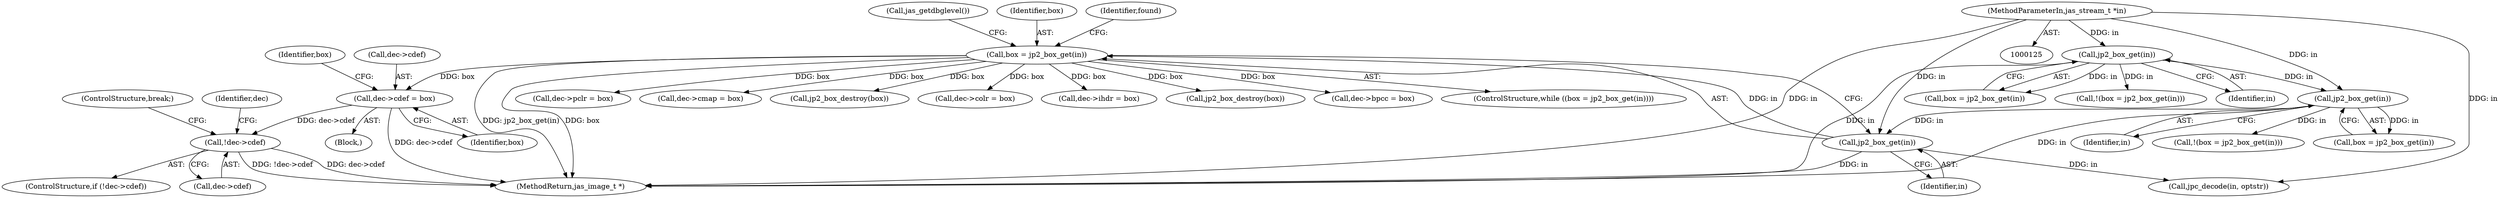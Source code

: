 digraph "0_jasper_d42b2388f7f8e0332c846675133acea151fc557a_33@pointer" {
"1000290" [label="(Call,!dec->cdef)"];
"1000295" [label="(Call,dec->cdef = box)"];
"1000229" [label="(Call,box = jp2_box_get(in))"];
"1000231" [label="(Call,jp2_box_get(in))"];
"1000206" [label="(Call,jp2_box_get(in))"];
"1000167" [label="(Call,jp2_box_get(in))"];
"1000126" [label="(MethodParameterIn,jas_stream_t *in)"];
"1000290" [label="(Call,!dec->cdef)"];
"1000203" [label="(Call,!(box = jp2_box_get(in)))"];
"1000311" [label="(Call,dec->pclr = box)"];
"1000327" [label="(Call,dec->cmap = box)"];
"1000165" [label="(Call,box = jp2_box_get(in))"];
"1000232" [label="(Identifier,in)"];
"1000236" [label="(Call,jas_getdbglevel())"];
"1000303" [label="(ControlStructure,break;)"];
"1000296" [label="(Call,dec->cdef)"];
"1000206" [label="(Call,jp2_box_get(in))"];
"1000355" [label="(Call,jp2_box_destroy(box))"];
"1000295" [label="(Call,dec->cdef = box)"];
"1000164" [label="(Call,!(box = jp2_box_get(in)))"];
"1000168" [label="(Identifier,in)"];
"1000204" [label="(Call,box = jp2_box_get(in))"];
"1000230" [label="(Identifier,box)"];
"1000299" [label="(Identifier,box)"];
"1000297" [label="(Identifier,dec)"];
"1000126" [label="(MethodParameterIn,jas_stream_t *in)"];
"1000294" [label="(Block,)"];
"1000167" [label="(Call,jp2_box_get(in))"];
"1000343" [label="(Call,dec->colr = box)"];
"1000289" [label="(ControlStructure,if (!dec->cdef))"];
"1000229" [label="(Call,box = jp2_box_get(in))"];
"1000263" [label="(Call,dec->ihdr = box)"];
"1001265" [label="(MethodReturn,jas_image_t *)"];
"1000301" [label="(Identifier,box)"];
"1000231" [label="(Call,jp2_box_get(in))"];
"1000377" [label="(Call,jpc_decode(in, optstr))"];
"1000291" [label="(Call,dec->cdef)"];
"1000207" [label="(Identifier,in)"];
"1001256" [label="(Call,jp2_box_destroy(box))"];
"1000279" [label="(Call,dec->bpcc = box)"];
"1000366" [label="(Identifier,found)"];
"1000228" [label="(ControlStructure,while ((box = jp2_box_get(in))))"];
"1000290" -> "1000289"  [label="AST: "];
"1000290" -> "1000291"  [label="CFG: "];
"1000291" -> "1000290"  [label="AST: "];
"1000297" -> "1000290"  [label="CFG: "];
"1000303" -> "1000290"  [label="CFG: "];
"1000290" -> "1001265"  [label="DDG: dec->cdef"];
"1000290" -> "1001265"  [label="DDG: !dec->cdef"];
"1000295" -> "1000290"  [label="DDG: dec->cdef"];
"1000295" -> "1000294"  [label="AST: "];
"1000295" -> "1000299"  [label="CFG: "];
"1000296" -> "1000295"  [label="AST: "];
"1000299" -> "1000295"  [label="AST: "];
"1000301" -> "1000295"  [label="CFG: "];
"1000295" -> "1001265"  [label="DDG: dec->cdef"];
"1000229" -> "1000295"  [label="DDG: box"];
"1000229" -> "1000228"  [label="AST: "];
"1000229" -> "1000231"  [label="CFG: "];
"1000230" -> "1000229"  [label="AST: "];
"1000231" -> "1000229"  [label="AST: "];
"1000236" -> "1000229"  [label="CFG: "];
"1000366" -> "1000229"  [label="CFG: "];
"1000229" -> "1001265"  [label="DDG: jp2_box_get(in)"];
"1000229" -> "1001265"  [label="DDG: box"];
"1000231" -> "1000229"  [label="DDG: in"];
"1000229" -> "1000263"  [label="DDG: box"];
"1000229" -> "1000279"  [label="DDG: box"];
"1000229" -> "1000311"  [label="DDG: box"];
"1000229" -> "1000327"  [label="DDG: box"];
"1000229" -> "1000343"  [label="DDG: box"];
"1000229" -> "1000355"  [label="DDG: box"];
"1000229" -> "1001256"  [label="DDG: box"];
"1000231" -> "1000232"  [label="CFG: "];
"1000232" -> "1000231"  [label="AST: "];
"1000231" -> "1001265"  [label="DDG: in"];
"1000206" -> "1000231"  [label="DDG: in"];
"1000126" -> "1000231"  [label="DDG: in"];
"1000231" -> "1000377"  [label="DDG: in"];
"1000206" -> "1000204"  [label="AST: "];
"1000206" -> "1000207"  [label="CFG: "];
"1000207" -> "1000206"  [label="AST: "];
"1000204" -> "1000206"  [label="CFG: "];
"1000206" -> "1001265"  [label="DDG: in"];
"1000206" -> "1000203"  [label="DDG: in"];
"1000206" -> "1000204"  [label="DDG: in"];
"1000167" -> "1000206"  [label="DDG: in"];
"1000126" -> "1000206"  [label="DDG: in"];
"1000167" -> "1000165"  [label="AST: "];
"1000167" -> "1000168"  [label="CFG: "];
"1000168" -> "1000167"  [label="AST: "];
"1000165" -> "1000167"  [label="CFG: "];
"1000167" -> "1001265"  [label="DDG: in"];
"1000167" -> "1000164"  [label="DDG: in"];
"1000167" -> "1000165"  [label="DDG: in"];
"1000126" -> "1000167"  [label="DDG: in"];
"1000126" -> "1000125"  [label="AST: "];
"1000126" -> "1001265"  [label="DDG: in"];
"1000126" -> "1000377"  [label="DDG: in"];
}
